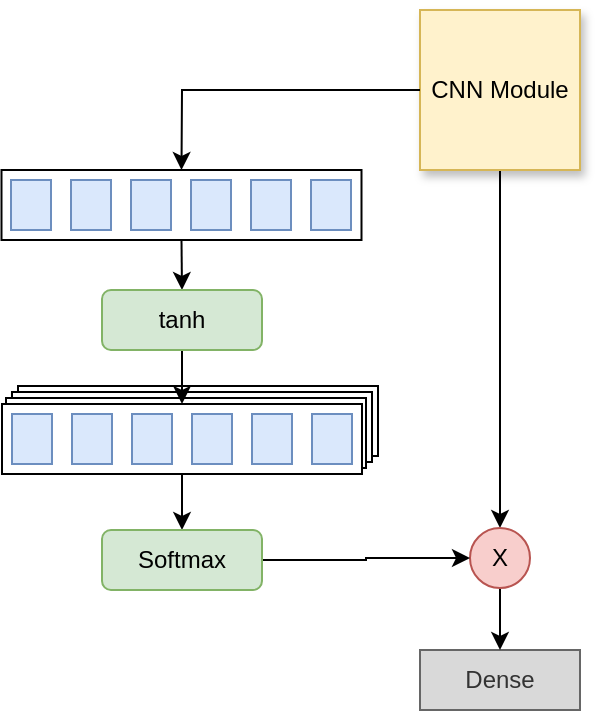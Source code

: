 <mxfile version="14.7.6" type="github">
  <diagram id="12bKeqMDI-2RTw7QtdX4" name="Page-1">
    <mxGraphModel dx="813" dy="435" grid="1" gridSize="10" guides="1" tooltips="1" connect="1" arrows="1" fold="1" page="1" pageScale="1" pageWidth="827" pageHeight="1169" math="0" shadow="0">
      <root>
        <mxCell id="0" />
        <mxCell id="1" parent="0" />
        <mxCell id="8udzAKhZFIz63xqEFnLd-36" value="" style="rounded=0;whiteSpace=wrap;html=1;" parent="1" vertex="1">
          <mxGeometry x="259" y="208" width="180" height="35" as="geometry" />
        </mxCell>
        <mxCell id="8udzAKhZFIz63xqEFnLd-35" value="" style="rounded=0;whiteSpace=wrap;html=1;" parent="1" vertex="1">
          <mxGeometry x="256" y="211" width="180" height="35" as="geometry" />
        </mxCell>
        <mxCell id="8udzAKhZFIz63xqEFnLd-33" value="" style="rounded=0;whiteSpace=wrap;html=1;" parent="1" vertex="1">
          <mxGeometry x="253" y="214" width="180" height="35" as="geometry" />
        </mxCell>
        <mxCell id="8udzAKhZFIz63xqEFnLd-4" style="edgeStyle=orthogonalEdgeStyle;rounded=0;orthogonalLoop=1;jettySize=auto;html=1;exitX=0.5;exitY=1;exitDx=0;exitDy=0;entryX=0.5;entryY=0;entryDx=0;entryDy=0;" parent="1" source="8udzAKhZFIz63xqEFnLd-1" target="8udzAKhZFIz63xqEFnLd-20" edge="1">
          <mxGeometry relative="1" as="geometry" />
        </mxCell>
        <mxCell id="8udzAKhZFIz63xqEFnLd-1" value="CNN Module" style="rounded=0;whiteSpace=wrap;html=1;strokeColor=#d6b656;fillColor=#fff2cc;shadow=1;" parent="1" vertex="1">
          <mxGeometry x="460" y="20" width="80" height="80" as="geometry" />
        </mxCell>
        <mxCell id="8udzAKhZFIz63xqEFnLd-3" value="Dense" style="rounded=0;whiteSpace=wrap;html=1;strokeColor=#666666;fontColor=#333333;fillColor=#D9D9D9;" parent="1" vertex="1">
          <mxGeometry x="460" y="340" width="80" height="30" as="geometry" />
        </mxCell>
        <mxCell id="8udzAKhZFIz63xqEFnLd-32" style="edgeStyle=orthogonalEdgeStyle;rounded=0;jumpSize=0;orthogonalLoop=1;jettySize=auto;html=1;exitX=0.5;exitY=1;exitDx=0;exitDy=0;entryX=0.5;entryY=0;entryDx=0;entryDy=0;" parent="1" source="8udzAKhZFIz63xqEFnLd-6" target="8udzAKhZFIz63xqEFnLd-31" edge="1">
          <mxGeometry relative="1" as="geometry" />
        </mxCell>
        <mxCell id="8udzAKhZFIz63xqEFnLd-6" value="" style="rounded=0;whiteSpace=wrap;html=1;fillColor=none;" parent="1" vertex="1">
          <mxGeometry x="250.75" y="100" width="180" height="35" as="geometry" />
        </mxCell>
        <mxCell id="8udzAKhZFIz63xqEFnLd-8" value="" style="endArrow=classic;html=1;entryX=0.5;entryY=0;entryDx=0;entryDy=0;jumpSize=0;rounded=0;exitX=0;exitY=0.5;exitDx=0;exitDy=0;" parent="1" target="8udzAKhZFIz63xqEFnLd-6" edge="1" source="8udzAKhZFIz63xqEFnLd-1">
          <mxGeometry width="50" height="50" relative="1" as="geometry">
            <mxPoint x="556" y="80" as="sourcePoint" />
            <mxPoint x="616" y="120" as="targetPoint" />
            <Array as="points">
              <mxPoint x="341" y="60" />
            </Array>
          </mxGeometry>
        </mxCell>
        <mxCell id="8udzAKhZFIz63xqEFnLd-14" value="" style="rounded=0;whiteSpace=wrap;html=1;fillColor=#dae8fc;strokeColor=#6c8ebf;" parent="1" vertex="1">
          <mxGeometry x="345.5" y="105" width="20" height="25" as="geometry" />
        </mxCell>
        <mxCell id="8udzAKhZFIz63xqEFnLd-15" value="" style="rounded=0;whiteSpace=wrap;html=1;fillColor=#dae8fc;strokeColor=#6c8ebf;" parent="1" vertex="1">
          <mxGeometry x="375.5" y="105" width="20" height="25" as="geometry" />
        </mxCell>
        <mxCell id="8udzAKhZFIz63xqEFnLd-16" value="" style="rounded=0;whiteSpace=wrap;html=1;fillColor=#dae8fc;strokeColor=#6c8ebf;" parent="1" vertex="1">
          <mxGeometry x="405.5" y="105" width="20" height="25" as="geometry" />
        </mxCell>
        <mxCell id="8udzAKhZFIz63xqEFnLd-21" style="edgeStyle=orthogonalEdgeStyle;rounded=0;jumpSize=0;orthogonalLoop=1;jettySize=auto;html=1;entryX=0.5;entryY=0;entryDx=0;entryDy=0;" parent="1" source="8udzAKhZFIz63xqEFnLd-20" target="8udzAKhZFIz63xqEFnLd-3" edge="1">
          <mxGeometry relative="1" as="geometry" />
        </mxCell>
        <mxCell id="8udzAKhZFIz63xqEFnLd-20" value="X" style="ellipse;whiteSpace=wrap;html=1;aspect=fixed;rounded=1;strokeColor=#b85450;fillColor=#f8cecc;" parent="1" vertex="1">
          <mxGeometry x="485" y="279" width="30" height="30" as="geometry" />
        </mxCell>
        <mxCell id="8udzAKhZFIz63xqEFnLd-40" style="edgeStyle=orthogonalEdgeStyle;rounded=0;jumpSize=0;orthogonalLoop=1;jettySize=auto;html=1;entryX=0.5;entryY=0;entryDx=0;entryDy=0;" parent="1" source="8udzAKhZFIz63xqEFnLd-22" target="8udzAKhZFIz63xqEFnLd-39" edge="1">
          <mxGeometry relative="1" as="geometry" />
        </mxCell>
        <mxCell id="8udzAKhZFIz63xqEFnLd-22" value="" style="rounded=0;whiteSpace=wrap;html=1;" parent="1" vertex="1">
          <mxGeometry x="251" y="217" width="180" height="35" as="geometry" />
        </mxCell>
        <mxCell id="8udzAKhZFIz63xqEFnLd-23" value="" style="rounded=0;whiteSpace=wrap;html=1;fillColor=#dae8fc;strokeColor=#6c8ebf;" parent="1" vertex="1">
          <mxGeometry x="256" y="222" width="20" height="25" as="geometry" />
        </mxCell>
        <mxCell id="8udzAKhZFIz63xqEFnLd-24" value="" style="rounded=0;whiteSpace=wrap;html=1;fillColor=#dae8fc;strokeColor=#6c8ebf;" parent="1" vertex="1">
          <mxGeometry x="286" y="222" width="20" height="25" as="geometry" />
        </mxCell>
        <mxCell id="8udzAKhZFIz63xqEFnLd-25" value="" style="rounded=0;whiteSpace=wrap;html=1;fillColor=#dae8fc;strokeColor=#6c8ebf;" parent="1" vertex="1">
          <mxGeometry x="316" y="222" width="20" height="25" as="geometry" />
        </mxCell>
        <mxCell id="8udzAKhZFIz63xqEFnLd-26" value="" style="rounded=0;whiteSpace=wrap;html=1;fillColor=#dae8fc;strokeColor=#6c8ebf;" parent="1" vertex="1">
          <mxGeometry x="346" y="222" width="20" height="25" as="geometry" />
        </mxCell>
        <mxCell id="8udzAKhZFIz63xqEFnLd-27" value="" style="rounded=0;whiteSpace=wrap;html=1;fillColor=#dae8fc;strokeColor=#6c8ebf;" parent="1" vertex="1">
          <mxGeometry x="376" y="222" width="20" height="25" as="geometry" />
        </mxCell>
        <mxCell id="8udzAKhZFIz63xqEFnLd-28" value="" style="rounded=0;whiteSpace=wrap;html=1;fillColor=#dae8fc;strokeColor=#6c8ebf;" parent="1" vertex="1">
          <mxGeometry x="406" y="222" width="20" height="25" as="geometry" />
        </mxCell>
        <mxCell id="8udzAKhZFIz63xqEFnLd-38" style="edgeStyle=orthogonalEdgeStyle;rounded=0;jumpSize=0;orthogonalLoop=1;jettySize=auto;html=1;entryX=0.5;entryY=0;entryDx=0;entryDy=0;" parent="1" source="8udzAKhZFIz63xqEFnLd-31" target="8udzAKhZFIz63xqEFnLd-22" edge="1">
          <mxGeometry relative="1" as="geometry" />
        </mxCell>
        <mxCell id="8udzAKhZFIz63xqEFnLd-31" value="tanh" style="rounded=1;whiteSpace=wrap;html=1;fillColor=#d5e8d4;strokeColor=#82b366;" parent="1" vertex="1">
          <mxGeometry x="301" y="160" width="80" height="30" as="geometry" />
        </mxCell>
        <mxCell id="8udzAKhZFIz63xqEFnLd-41" style="edgeStyle=orthogonalEdgeStyle;rounded=0;jumpSize=0;orthogonalLoop=1;jettySize=auto;html=1;exitX=1;exitY=0.5;exitDx=0;exitDy=0;" parent="1" source="8udzAKhZFIz63xqEFnLd-39" target="8udzAKhZFIz63xqEFnLd-20" edge="1">
          <mxGeometry relative="1" as="geometry" />
        </mxCell>
        <mxCell id="8udzAKhZFIz63xqEFnLd-39" value="Softmax" style="rounded=1;whiteSpace=wrap;html=1;fillColor=#d5e8d4;strokeColor=#82b366;" parent="1" vertex="1">
          <mxGeometry x="301" y="280" width="80" height="30" as="geometry" />
        </mxCell>
        <mxCell id="7WbZR0eeq0xKLlafjDww-3" value="" style="rounded=0;whiteSpace=wrap;html=1;fillColor=#dae8fc;strokeColor=#6c8ebf;" vertex="1" parent="1">
          <mxGeometry x="255.5" y="105" width="20" height="25" as="geometry" />
        </mxCell>
        <mxCell id="7WbZR0eeq0xKLlafjDww-4" value="" style="rounded=0;whiteSpace=wrap;html=1;fillColor=#dae8fc;strokeColor=#6c8ebf;" vertex="1" parent="1">
          <mxGeometry x="285.5" y="105" width="20" height="25" as="geometry" />
        </mxCell>
        <mxCell id="7WbZR0eeq0xKLlafjDww-5" value="" style="rounded=0;whiteSpace=wrap;html=1;fillColor=#dae8fc;strokeColor=#6c8ebf;" vertex="1" parent="1">
          <mxGeometry x="315.5" y="105" width="20" height="25" as="geometry" />
        </mxCell>
      </root>
    </mxGraphModel>
  </diagram>
</mxfile>
